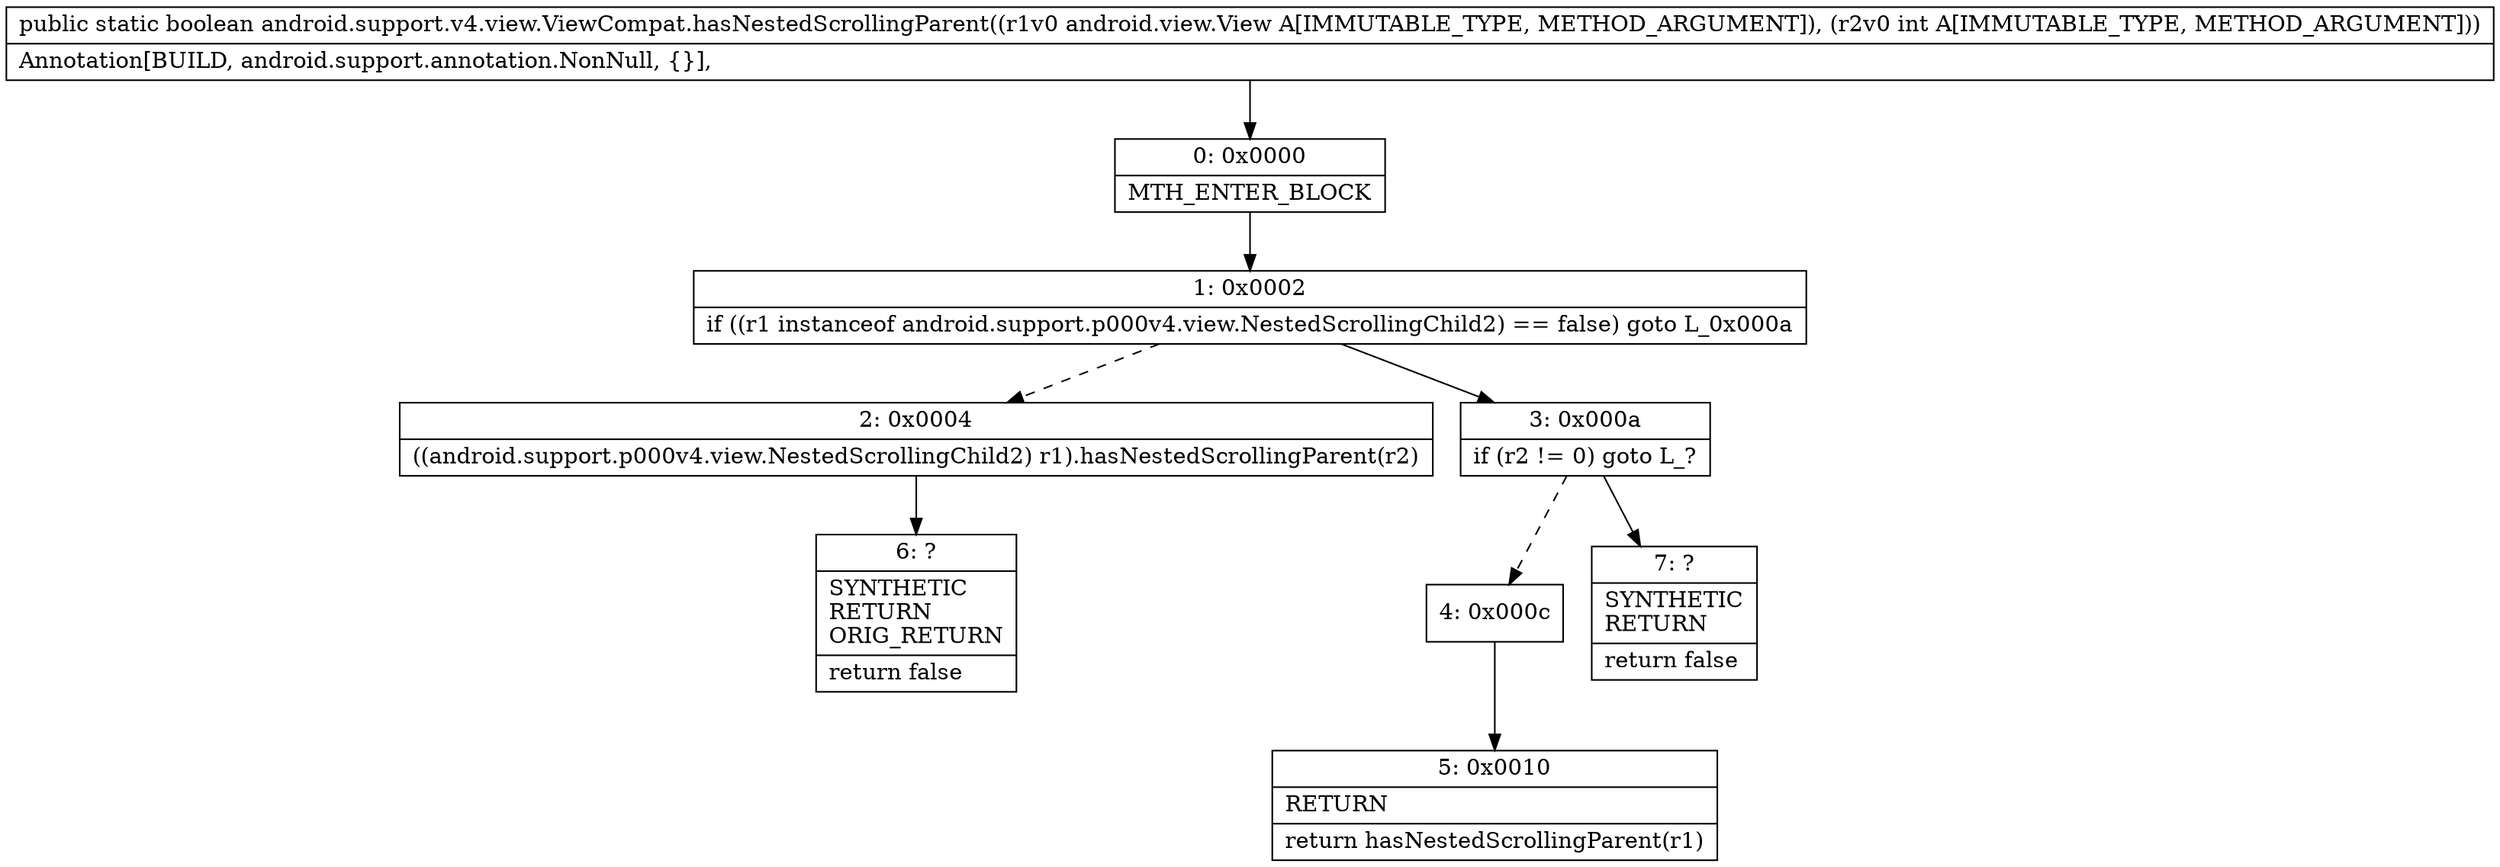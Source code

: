 digraph "CFG forandroid.support.v4.view.ViewCompat.hasNestedScrollingParent(Landroid\/view\/View;I)Z" {
Node_0 [shape=record,label="{0\:\ 0x0000|MTH_ENTER_BLOCK\l}"];
Node_1 [shape=record,label="{1\:\ 0x0002|if ((r1 instanceof android.support.p000v4.view.NestedScrollingChild2) == false) goto L_0x000a\l}"];
Node_2 [shape=record,label="{2\:\ 0x0004|((android.support.p000v4.view.NestedScrollingChild2) r1).hasNestedScrollingParent(r2)\l}"];
Node_3 [shape=record,label="{3\:\ 0x000a|if (r2 != 0) goto L_?\l}"];
Node_4 [shape=record,label="{4\:\ 0x000c}"];
Node_5 [shape=record,label="{5\:\ 0x0010|RETURN\l|return hasNestedScrollingParent(r1)\l}"];
Node_6 [shape=record,label="{6\:\ ?|SYNTHETIC\lRETURN\lORIG_RETURN\l|return false\l}"];
Node_7 [shape=record,label="{7\:\ ?|SYNTHETIC\lRETURN\l|return false\l}"];
MethodNode[shape=record,label="{public static boolean android.support.v4.view.ViewCompat.hasNestedScrollingParent((r1v0 android.view.View A[IMMUTABLE_TYPE, METHOD_ARGUMENT]), (r2v0 int A[IMMUTABLE_TYPE, METHOD_ARGUMENT]))  | Annotation[BUILD, android.support.annotation.NonNull, \{\}], \l}"];
MethodNode -> Node_0;
Node_0 -> Node_1;
Node_1 -> Node_2[style=dashed];
Node_1 -> Node_3;
Node_2 -> Node_6;
Node_3 -> Node_4[style=dashed];
Node_3 -> Node_7;
Node_4 -> Node_5;
}

